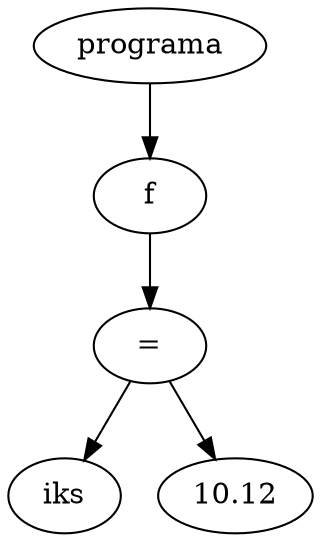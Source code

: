 digraph G {
node_0x155d630 [label="programa"]
node_0x155d5e0 [label="f"]
node_0x155d630 -> node_0x155d5e0
node_0x155d570 [label="="]
node_0x155d5e0 -> node_0x155d570
node_0x155d480 [label="iks"]
node_0x155d570 -> node_0x155d480
node_0x155d520 [label="10.12"]
node_0x155d570 -> node_0x155d520
}
